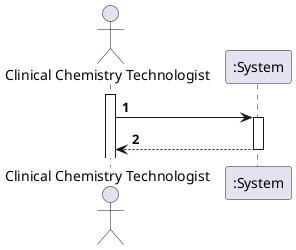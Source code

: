 @startuml
autonumber
actor "Clinical Chemistry Technologist" as CCT

activate CCT
CCT -> ":System" :
activate ":System"
":System" --> CCT :
deactivate ":System"

@enduml